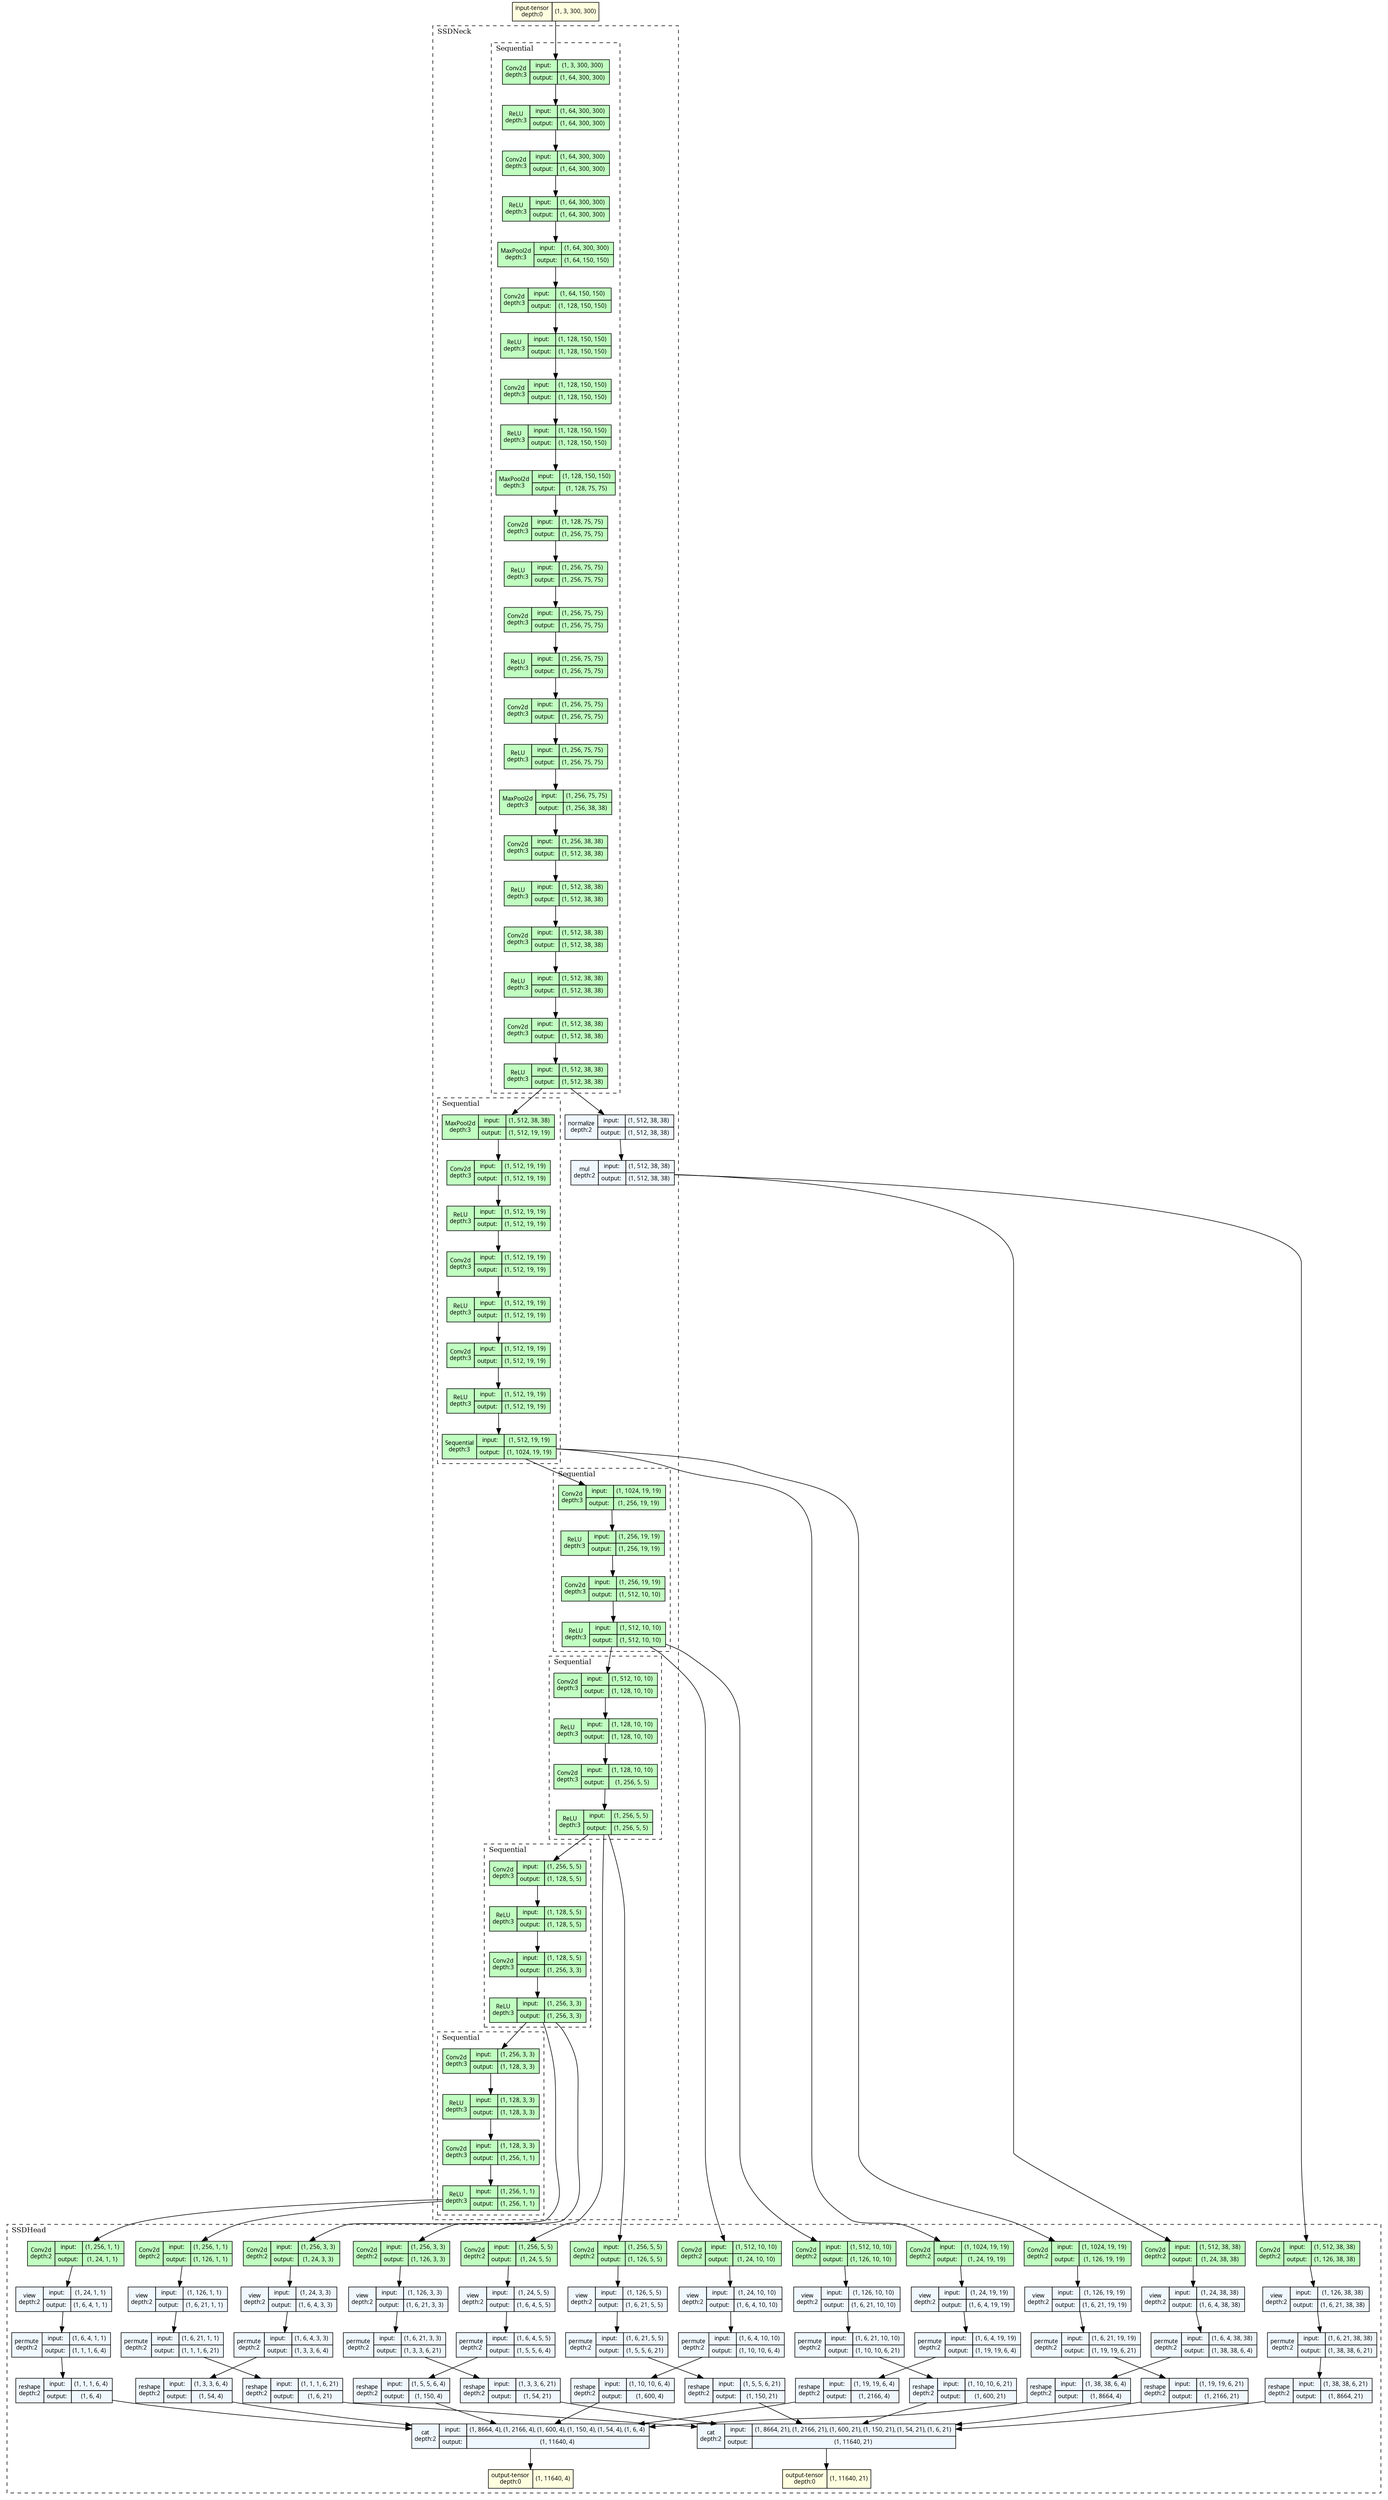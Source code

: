 strict digraph vgg16 {
	graph [ordering=in rankdir=TB size="71.1,71.1"]
	node [align=left fontname="Linux libertine" fontsize=10 height=0.2 margin=0 ranksep=0.1 shape=plaintext style=filled]
	edge [fontsize=10]
	0 [label=<
                    <TABLE BORDER="0" CELLBORDER="1"
                    CELLSPACING="0" CELLPADDING="4">
                        <TR><TD>input-tensor<BR/>depth:0</TD><TD>(1, 3, 300, 300)</TD></TR>
                    </TABLE>> fillcolor=lightyellow]
	subgraph cluster_2 {
		fontsize=12 label=SSDNeck labeljust=l style=dashed
		subgraph cluster_3 {
			fontsize=12 label=Sequential labeljust=l style=dashed
			1 [label=<
                    <TABLE BORDER="0" CELLBORDER="1"
                    CELLSPACING="0" CELLPADDING="4">
                    <TR>
                        <TD ROWSPAN="2">Conv2d<BR/>depth:3</TD>
                        <TD COLSPAN="2">input:</TD>
                        <TD COLSPAN="2">(1, 3, 300, 300) </TD>
                    </TR>
                    <TR>
                        <TD COLSPAN="2">output: </TD>
                        <TD COLSPAN="2">(1, 64, 300, 300) </TD>
                    </TR>
                    </TABLE>> fillcolor=darkseagreen1]
			2 [label=<
                    <TABLE BORDER="0" CELLBORDER="1"
                    CELLSPACING="0" CELLPADDING="4">
                    <TR>
                        <TD ROWSPAN="2">ReLU<BR/>depth:3</TD>
                        <TD COLSPAN="2">input:</TD>
                        <TD COLSPAN="2">(1, 64, 300, 300) </TD>
                    </TR>
                    <TR>
                        <TD COLSPAN="2">output: </TD>
                        <TD COLSPAN="2">(1, 64, 300, 300) </TD>
                    </TR>
                    </TABLE>> fillcolor=darkseagreen1]
			3 [label=<
                    <TABLE BORDER="0" CELLBORDER="1"
                    CELLSPACING="0" CELLPADDING="4">
                    <TR>
                        <TD ROWSPAN="2">Conv2d<BR/>depth:3</TD>
                        <TD COLSPAN="2">input:</TD>
                        <TD COLSPAN="2">(1, 64, 300, 300) </TD>
                    </TR>
                    <TR>
                        <TD COLSPAN="2">output: </TD>
                        <TD COLSPAN="2">(1, 64, 300, 300) </TD>
                    </TR>
                    </TABLE>> fillcolor=darkseagreen1]
			4 [label=<
                    <TABLE BORDER="0" CELLBORDER="1"
                    CELLSPACING="0" CELLPADDING="4">
                    <TR>
                        <TD ROWSPAN="2">ReLU<BR/>depth:3</TD>
                        <TD COLSPAN="2">input:</TD>
                        <TD COLSPAN="2">(1, 64, 300, 300) </TD>
                    </TR>
                    <TR>
                        <TD COLSPAN="2">output: </TD>
                        <TD COLSPAN="2">(1, 64, 300, 300) </TD>
                    </TR>
                    </TABLE>> fillcolor=darkseagreen1]
			5 [label=<
                    <TABLE BORDER="0" CELLBORDER="1"
                    CELLSPACING="0" CELLPADDING="4">
                    <TR>
                        <TD ROWSPAN="2">MaxPool2d<BR/>depth:3</TD>
                        <TD COLSPAN="2">input:</TD>
                        <TD COLSPAN="2">(1, 64, 300, 300) </TD>
                    </TR>
                    <TR>
                        <TD COLSPAN="2">output: </TD>
                        <TD COLSPAN="2">(1, 64, 150, 150) </TD>
                    </TR>
                    </TABLE>> fillcolor=darkseagreen1]
			6 [label=<
                    <TABLE BORDER="0" CELLBORDER="1"
                    CELLSPACING="0" CELLPADDING="4">
                    <TR>
                        <TD ROWSPAN="2">Conv2d<BR/>depth:3</TD>
                        <TD COLSPAN="2">input:</TD>
                        <TD COLSPAN="2">(1, 64, 150, 150) </TD>
                    </TR>
                    <TR>
                        <TD COLSPAN="2">output: </TD>
                        <TD COLSPAN="2">(1, 128, 150, 150) </TD>
                    </TR>
                    </TABLE>> fillcolor=darkseagreen1]
			7 [label=<
                    <TABLE BORDER="0" CELLBORDER="1"
                    CELLSPACING="0" CELLPADDING="4">
                    <TR>
                        <TD ROWSPAN="2">ReLU<BR/>depth:3</TD>
                        <TD COLSPAN="2">input:</TD>
                        <TD COLSPAN="2">(1, 128, 150, 150) </TD>
                    </TR>
                    <TR>
                        <TD COLSPAN="2">output: </TD>
                        <TD COLSPAN="2">(1, 128, 150, 150) </TD>
                    </TR>
                    </TABLE>> fillcolor=darkseagreen1]
			8 [label=<
                    <TABLE BORDER="0" CELLBORDER="1"
                    CELLSPACING="0" CELLPADDING="4">
                    <TR>
                        <TD ROWSPAN="2">Conv2d<BR/>depth:3</TD>
                        <TD COLSPAN="2">input:</TD>
                        <TD COLSPAN="2">(1, 128, 150, 150) </TD>
                    </TR>
                    <TR>
                        <TD COLSPAN="2">output: </TD>
                        <TD COLSPAN="2">(1, 128, 150, 150) </TD>
                    </TR>
                    </TABLE>> fillcolor=darkseagreen1]
			9 [label=<
                    <TABLE BORDER="0" CELLBORDER="1"
                    CELLSPACING="0" CELLPADDING="4">
                    <TR>
                        <TD ROWSPAN="2">ReLU<BR/>depth:3</TD>
                        <TD COLSPAN="2">input:</TD>
                        <TD COLSPAN="2">(1, 128, 150, 150) </TD>
                    </TR>
                    <TR>
                        <TD COLSPAN="2">output: </TD>
                        <TD COLSPAN="2">(1, 128, 150, 150) </TD>
                    </TR>
                    </TABLE>> fillcolor=darkseagreen1]
			10 [label=<
                    <TABLE BORDER="0" CELLBORDER="1"
                    CELLSPACING="0" CELLPADDING="4">
                    <TR>
                        <TD ROWSPAN="2">MaxPool2d<BR/>depth:3</TD>
                        <TD COLSPAN="2">input:</TD>
                        <TD COLSPAN="2">(1, 128, 150, 150) </TD>
                    </TR>
                    <TR>
                        <TD COLSPAN="2">output: </TD>
                        <TD COLSPAN="2">(1, 128, 75, 75) </TD>
                    </TR>
                    </TABLE>> fillcolor=darkseagreen1]
			11 [label=<
                    <TABLE BORDER="0" CELLBORDER="1"
                    CELLSPACING="0" CELLPADDING="4">
                    <TR>
                        <TD ROWSPAN="2">Conv2d<BR/>depth:3</TD>
                        <TD COLSPAN="2">input:</TD>
                        <TD COLSPAN="2">(1, 128, 75, 75) </TD>
                    </TR>
                    <TR>
                        <TD COLSPAN="2">output: </TD>
                        <TD COLSPAN="2">(1, 256, 75, 75) </TD>
                    </TR>
                    </TABLE>> fillcolor=darkseagreen1]
			12 [label=<
                    <TABLE BORDER="0" CELLBORDER="1"
                    CELLSPACING="0" CELLPADDING="4">
                    <TR>
                        <TD ROWSPAN="2">ReLU<BR/>depth:3</TD>
                        <TD COLSPAN="2">input:</TD>
                        <TD COLSPAN="2">(1, 256, 75, 75) </TD>
                    </TR>
                    <TR>
                        <TD COLSPAN="2">output: </TD>
                        <TD COLSPAN="2">(1, 256, 75, 75) </TD>
                    </TR>
                    </TABLE>> fillcolor=darkseagreen1]
			13 [label=<
                    <TABLE BORDER="0" CELLBORDER="1"
                    CELLSPACING="0" CELLPADDING="4">
                    <TR>
                        <TD ROWSPAN="2">Conv2d<BR/>depth:3</TD>
                        <TD COLSPAN="2">input:</TD>
                        <TD COLSPAN="2">(1, 256, 75, 75) </TD>
                    </TR>
                    <TR>
                        <TD COLSPAN="2">output: </TD>
                        <TD COLSPAN="2">(1, 256, 75, 75) </TD>
                    </TR>
                    </TABLE>> fillcolor=darkseagreen1]
			14 [label=<
                    <TABLE BORDER="0" CELLBORDER="1"
                    CELLSPACING="0" CELLPADDING="4">
                    <TR>
                        <TD ROWSPAN="2">ReLU<BR/>depth:3</TD>
                        <TD COLSPAN="2">input:</TD>
                        <TD COLSPAN="2">(1, 256, 75, 75) </TD>
                    </TR>
                    <TR>
                        <TD COLSPAN="2">output: </TD>
                        <TD COLSPAN="2">(1, 256, 75, 75) </TD>
                    </TR>
                    </TABLE>> fillcolor=darkseagreen1]
			15 [label=<
                    <TABLE BORDER="0" CELLBORDER="1"
                    CELLSPACING="0" CELLPADDING="4">
                    <TR>
                        <TD ROWSPAN="2">Conv2d<BR/>depth:3</TD>
                        <TD COLSPAN="2">input:</TD>
                        <TD COLSPAN="2">(1, 256, 75, 75) </TD>
                    </TR>
                    <TR>
                        <TD COLSPAN="2">output: </TD>
                        <TD COLSPAN="2">(1, 256, 75, 75) </TD>
                    </TR>
                    </TABLE>> fillcolor=darkseagreen1]
			16 [label=<
                    <TABLE BORDER="0" CELLBORDER="1"
                    CELLSPACING="0" CELLPADDING="4">
                    <TR>
                        <TD ROWSPAN="2">ReLU<BR/>depth:3</TD>
                        <TD COLSPAN="2">input:</TD>
                        <TD COLSPAN="2">(1, 256, 75, 75) </TD>
                    </TR>
                    <TR>
                        <TD COLSPAN="2">output: </TD>
                        <TD COLSPAN="2">(1, 256, 75, 75) </TD>
                    </TR>
                    </TABLE>> fillcolor=darkseagreen1]
			17 [label=<
                    <TABLE BORDER="0" CELLBORDER="1"
                    CELLSPACING="0" CELLPADDING="4">
                    <TR>
                        <TD ROWSPAN="2">MaxPool2d<BR/>depth:3</TD>
                        <TD COLSPAN="2">input:</TD>
                        <TD COLSPAN="2">(1, 256, 75, 75) </TD>
                    </TR>
                    <TR>
                        <TD COLSPAN="2">output: </TD>
                        <TD COLSPAN="2">(1, 256, 38, 38) </TD>
                    </TR>
                    </TABLE>> fillcolor=darkseagreen1]
			18 [label=<
                    <TABLE BORDER="0" CELLBORDER="1"
                    CELLSPACING="0" CELLPADDING="4">
                    <TR>
                        <TD ROWSPAN="2">Conv2d<BR/>depth:3</TD>
                        <TD COLSPAN="2">input:</TD>
                        <TD COLSPAN="2">(1, 256, 38, 38) </TD>
                    </TR>
                    <TR>
                        <TD COLSPAN="2">output: </TD>
                        <TD COLSPAN="2">(1, 512, 38, 38) </TD>
                    </TR>
                    </TABLE>> fillcolor=darkseagreen1]
			19 [label=<
                    <TABLE BORDER="0" CELLBORDER="1"
                    CELLSPACING="0" CELLPADDING="4">
                    <TR>
                        <TD ROWSPAN="2">ReLU<BR/>depth:3</TD>
                        <TD COLSPAN="2">input:</TD>
                        <TD COLSPAN="2">(1, 512, 38, 38) </TD>
                    </TR>
                    <TR>
                        <TD COLSPAN="2">output: </TD>
                        <TD COLSPAN="2">(1, 512, 38, 38) </TD>
                    </TR>
                    </TABLE>> fillcolor=darkseagreen1]
			20 [label=<
                    <TABLE BORDER="0" CELLBORDER="1"
                    CELLSPACING="0" CELLPADDING="4">
                    <TR>
                        <TD ROWSPAN="2">Conv2d<BR/>depth:3</TD>
                        <TD COLSPAN="2">input:</TD>
                        <TD COLSPAN="2">(1, 512, 38, 38) </TD>
                    </TR>
                    <TR>
                        <TD COLSPAN="2">output: </TD>
                        <TD COLSPAN="2">(1, 512, 38, 38) </TD>
                    </TR>
                    </TABLE>> fillcolor=darkseagreen1]
			21 [label=<
                    <TABLE BORDER="0" CELLBORDER="1"
                    CELLSPACING="0" CELLPADDING="4">
                    <TR>
                        <TD ROWSPAN="2">ReLU<BR/>depth:3</TD>
                        <TD COLSPAN="2">input:</TD>
                        <TD COLSPAN="2">(1, 512, 38, 38) </TD>
                    </TR>
                    <TR>
                        <TD COLSPAN="2">output: </TD>
                        <TD COLSPAN="2">(1, 512, 38, 38) </TD>
                    </TR>
                    </TABLE>> fillcolor=darkseagreen1]
			22 [label=<
                    <TABLE BORDER="0" CELLBORDER="1"
                    CELLSPACING="0" CELLPADDING="4">
                    <TR>
                        <TD ROWSPAN="2">Conv2d<BR/>depth:3</TD>
                        <TD COLSPAN="2">input:</TD>
                        <TD COLSPAN="2">(1, 512, 38, 38) </TD>
                    </TR>
                    <TR>
                        <TD COLSPAN="2">output: </TD>
                        <TD COLSPAN="2">(1, 512, 38, 38) </TD>
                    </TR>
                    </TABLE>> fillcolor=darkseagreen1]
			23 [label=<
                    <TABLE BORDER="0" CELLBORDER="1"
                    CELLSPACING="0" CELLPADDING="4">
                    <TR>
                        <TD ROWSPAN="2">ReLU<BR/>depth:3</TD>
                        <TD COLSPAN="2">input:</TD>
                        <TD COLSPAN="2">(1, 512, 38, 38) </TD>
                    </TR>
                    <TR>
                        <TD COLSPAN="2">output: </TD>
                        <TD COLSPAN="2">(1, 512, 38, 38) </TD>
                    </TR>
                    </TABLE>> fillcolor=darkseagreen1]
		}
		24 [label=<
                    <TABLE BORDER="0" CELLBORDER="1"
                    CELLSPACING="0" CELLPADDING="4">
                    <TR>
                        <TD ROWSPAN="2">normalize<BR/>depth:2</TD>
                        <TD COLSPAN="2">input:</TD>
                        <TD COLSPAN="2">(1, 512, 38, 38) </TD>
                    </TR>
                    <TR>
                        <TD COLSPAN="2">output: </TD>
                        <TD COLSPAN="2">(1, 512, 38, 38) </TD>
                    </TR>
                    </TABLE>> fillcolor=aliceblue]
		25 [label=<
                    <TABLE BORDER="0" CELLBORDER="1"
                    CELLSPACING="0" CELLPADDING="4">
                    <TR>
                        <TD ROWSPAN="2">mul<BR/>depth:2</TD>
                        <TD COLSPAN="2">input:</TD>
                        <TD COLSPAN="2">(1, 512, 38, 38) </TD>
                    </TR>
                    <TR>
                        <TD COLSPAN="2">output: </TD>
                        <TD COLSPAN="2">(1, 512, 38, 38) </TD>
                    </TR>
                    </TABLE>> fillcolor=aliceblue]
		subgraph cluster_4 {
			fontsize=12 label=Sequential labeljust=l style=dashed
			26 [label=<
                    <TABLE BORDER="0" CELLBORDER="1"
                    CELLSPACING="0" CELLPADDING="4">
                    <TR>
                        <TD ROWSPAN="2">MaxPool2d<BR/>depth:3</TD>
                        <TD COLSPAN="2">input:</TD>
                        <TD COLSPAN="2">(1, 512, 38, 38) </TD>
                    </TR>
                    <TR>
                        <TD COLSPAN="2">output: </TD>
                        <TD COLSPAN="2">(1, 512, 19, 19) </TD>
                    </TR>
                    </TABLE>> fillcolor=darkseagreen1]
			27 [label=<
                    <TABLE BORDER="0" CELLBORDER="1"
                    CELLSPACING="0" CELLPADDING="4">
                    <TR>
                        <TD ROWSPAN="2">Conv2d<BR/>depth:3</TD>
                        <TD COLSPAN="2">input:</TD>
                        <TD COLSPAN="2">(1, 512, 19, 19) </TD>
                    </TR>
                    <TR>
                        <TD COLSPAN="2">output: </TD>
                        <TD COLSPAN="2">(1, 512, 19, 19) </TD>
                    </TR>
                    </TABLE>> fillcolor=darkseagreen1]
			28 [label=<
                    <TABLE BORDER="0" CELLBORDER="1"
                    CELLSPACING="0" CELLPADDING="4">
                    <TR>
                        <TD ROWSPAN="2">ReLU<BR/>depth:3</TD>
                        <TD COLSPAN="2">input:</TD>
                        <TD COLSPAN="2">(1, 512, 19, 19) </TD>
                    </TR>
                    <TR>
                        <TD COLSPAN="2">output: </TD>
                        <TD COLSPAN="2">(1, 512, 19, 19) </TD>
                    </TR>
                    </TABLE>> fillcolor=darkseagreen1]
			29 [label=<
                    <TABLE BORDER="0" CELLBORDER="1"
                    CELLSPACING="0" CELLPADDING="4">
                    <TR>
                        <TD ROWSPAN="2">Conv2d<BR/>depth:3</TD>
                        <TD COLSPAN="2">input:</TD>
                        <TD COLSPAN="2">(1, 512, 19, 19) </TD>
                    </TR>
                    <TR>
                        <TD COLSPAN="2">output: </TD>
                        <TD COLSPAN="2">(1, 512, 19, 19) </TD>
                    </TR>
                    </TABLE>> fillcolor=darkseagreen1]
			30 [label=<
                    <TABLE BORDER="0" CELLBORDER="1"
                    CELLSPACING="0" CELLPADDING="4">
                    <TR>
                        <TD ROWSPAN="2">ReLU<BR/>depth:3</TD>
                        <TD COLSPAN="2">input:</TD>
                        <TD COLSPAN="2">(1, 512, 19, 19) </TD>
                    </TR>
                    <TR>
                        <TD COLSPAN="2">output: </TD>
                        <TD COLSPAN="2">(1, 512, 19, 19) </TD>
                    </TR>
                    </TABLE>> fillcolor=darkseagreen1]
			31 [label=<
                    <TABLE BORDER="0" CELLBORDER="1"
                    CELLSPACING="0" CELLPADDING="4">
                    <TR>
                        <TD ROWSPAN="2">Conv2d<BR/>depth:3</TD>
                        <TD COLSPAN="2">input:</TD>
                        <TD COLSPAN="2">(1, 512, 19, 19) </TD>
                    </TR>
                    <TR>
                        <TD COLSPAN="2">output: </TD>
                        <TD COLSPAN="2">(1, 512, 19, 19) </TD>
                    </TR>
                    </TABLE>> fillcolor=darkseagreen1]
			32 [label=<
                    <TABLE BORDER="0" CELLBORDER="1"
                    CELLSPACING="0" CELLPADDING="4">
                    <TR>
                        <TD ROWSPAN="2">ReLU<BR/>depth:3</TD>
                        <TD COLSPAN="2">input:</TD>
                        <TD COLSPAN="2">(1, 512, 19, 19) </TD>
                    </TR>
                    <TR>
                        <TD COLSPAN="2">output: </TD>
                        <TD COLSPAN="2">(1, 512, 19, 19) </TD>
                    </TR>
                    </TABLE>> fillcolor=darkseagreen1]
			33 [label=<
                    <TABLE BORDER="0" CELLBORDER="1"
                    CELLSPACING="0" CELLPADDING="4">
                    <TR>
                        <TD ROWSPAN="2">Sequential<BR/>depth:3</TD>
                        <TD COLSPAN="2">input:</TD>
                        <TD COLSPAN="2">(1, 512, 19, 19) </TD>
                    </TR>
                    <TR>
                        <TD COLSPAN="2">output: </TD>
                        <TD COLSPAN="2">(1, 1024, 19, 19) </TD>
                    </TR>
                    </TABLE>> fillcolor=darkseagreen1]
		}
		subgraph cluster_5 {
			fontsize=12 label=Sequential labeljust=l style=dashed
			34 [label=<
                    <TABLE BORDER="0" CELLBORDER="1"
                    CELLSPACING="0" CELLPADDING="4">
                    <TR>
                        <TD ROWSPAN="2">Conv2d<BR/>depth:3</TD>
                        <TD COLSPAN="2">input:</TD>
                        <TD COLSPAN="2">(1, 1024, 19, 19) </TD>
                    </TR>
                    <TR>
                        <TD COLSPAN="2">output: </TD>
                        <TD COLSPAN="2">(1, 256, 19, 19) </TD>
                    </TR>
                    </TABLE>> fillcolor=darkseagreen1]
			35 [label=<
                    <TABLE BORDER="0" CELLBORDER="1"
                    CELLSPACING="0" CELLPADDING="4">
                    <TR>
                        <TD ROWSPAN="2">ReLU<BR/>depth:3</TD>
                        <TD COLSPAN="2">input:</TD>
                        <TD COLSPAN="2">(1, 256, 19, 19) </TD>
                    </TR>
                    <TR>
                        <TD COLSPAN="2">output: </TD>
                        <TD COLSPAN="2">(1, 256, 19, 19) </TD>
                    </TR>
                    </TABLE>> fillcolor=darkseagreen1]
			36 [label=<
                    <TABLE BORDER="0" CELLBORDER="1"
                    CELLSPACING="0" CELLPADDING="4">
                    <TR>
                        <TD ROWSPAN="2">Conv2d<BR/>depth:3</TD>
                        <TD COLSPAN="2">input:</TD>
                        <TD COLSPAN="2">(1, 256, 19, 19) </TD>
                    </TR>
                    <TR>
                        <TD COLSPAN="2">output: </TD>
                        <TD COLSPAN="2">(1, 512, 10, 10) </TD>
                    </TR>
                    </TABLE>> fillcolor=darkseagreen1]
			37 [label=<
                    <TABLE BORDER="0" CELLBORDER="1"
                    CELLSPACING="0" CELLPADDING="4">
                    <TR>
                        <TD ROWSPAN="2">ReLU<BR/>depth:3</TD>
                        <TD COLSPAN="2">input:</TD>
                        <TD COLSPAN="2">(1, 512, 10, 10) </TD>
                    </TR>
                    <TR>
                        <TD COLSPAN="2">output: </TD>
                        <TD COLSPAN="2">(1, 512, 10, 10) </TD>
                    </TR>
                    </TABLE>> fillcolor=darkseagreen1]
		}
		subgraph cluster_6 {
			fontsize=12 label=Sequential labeljust=l style=dashed
			38 [label=<
                    <TABLE BORDER="0" CELLBORDER="1"
                    CELLSPACING="0" CELLPADDING="4">
                    <TR>
                        <TD ROWSPAN="2">Conv2d<BR/>depth:3</TD>
                        <TD COLSPAN="2">input:</TD>
                        <TD COLSPAN="2">(1, 512, 10, 10) </TD>
                    </TR>
                    <TR>
                        <TD COLSPAN="2">output: </TD>
                        <TD COLSPAN="2">(1, 128, 10, 10) </TD>
                    </TR>
                    </TABLE>> fillcolor=darkseagreen1]
			39 [label=<
                    <TABLE BORDER="0" CELLBORDER="1"
                    CELLSPACING="0" CELLPADDING="4">
                    <TR>
                        <TD ROWSPAN="2">ReLU<BR/>depth:3</TD>
                        <TD COLSPAN="2">input:</TD>
                        <TD COLSPAN="2">(1, 128, 10, 10) </TD>
                    </TR>
                    <TR>
                        <TD COLSPAN="2">output: </TD>
                        <TD COLSPAN="2">(1, 128, 10, 10) </TD>
                    </TR>
                    </TABLE>> fillcolor=darkseagreen1]
			40 [label=<
                    <TABLE BORDER="0" CELLBORDER="1"
                    CELLSPACING="0" CELLPADDING="4">
                    <TR>
                        <TD ROWSPAN="2">Conv2d<BR/>depth:3</TD>
                        <TD COLSPAN="2">input:</TD>
                        <TD COLSPAN="2">(1, 128, 10, 10) </TD>
                    </TR>
                    <TR>
                        <TD COLSPAN="2">output: </TD>
                        <TD COLSPAN="2">(1, 256, 5, 5) </TD>
                    </TR>
                    </TABLE>> fillcolor=darkseagreen1]
			41 [label=<
                    <TABLE BORDER="0" CELLBORDER="1"
                    CELLSPACING="0" CELLPADDING="4">
                    <TR>
                        <TD ROWSPAN="2">ReLU<BR/>depth:3</TD>
                        <TD COLSPAN="2">input:</TD>
                        <TD COLSPAN="2">(1, 256, 5, 5) </TD>
                    </TR>
                    <TR>
                        <TD COLSPAN="2">output: </TD>
                        <TD COLSPAN="2">(1, 256, 5, 5) </TD>
                    </TR>
                    </TABLE>> fillcolor=darkseagreen1]
		}
		subgraph cluster_7 {
			fontsize=12 label=Sequential labeljust=l style=dashed
			42 [label=<
                    <TABLE BORDER="0" CELLBORDER="1"
                    CELLSPACING="0" CELLPADDING="4">
                    <TR>
                        <TD ROWSPAN="2">Conv2d<BR/>depth:3</TD>
                        <TD COLSPAN="2">input:</TD>
                        <TD COLSPAN="2">(1, 256, 5, 5) </TD>
                    </TR>
                    <TR>
                        <TD COLSPAN="2">output: </TD>
                        <TD COLSPAN="2">(1, 128, 5, 5) </TD>
                    </TR>
                    </TABLE>> fillcolor=darkseagreen1]
			43 [label=<
                    <TABLE BORDER="0" CELLBORDER="1"
                    CELLSPACING="0" CELLPADDING="4">
                    <TR>
                        <TD ROWSPAN="2">ReLU<BR/>depth:3</TD>
                        <TD COLSPAN="2">input:</TD>
                        <TD COLSPAN="2">(1, 128, 5, 5) </TD>
                    </TR>
                    <TR>
                        <TD COLSPAN="2">output: </TD>
                        <TD COLSPAN="2">(1, 128, 5, 5) </TD>
                    </TR>
                    </TABLE>> fillcolor=darkseagreen1]
			44 [label=<
                    <TABLE BORDER="0" CELLBORDER="1"
                    CELLSPACING="0" CELLPADDING="4">
                    <TR>
                        <TD ROWSPAN="2">Conv2d<BR/>depth:3</TD>
                        <TD COLSPAN="2">input:</TD>
                        <TD COLSPAN="2">(1, 128, 5, 5) </TD>
                    </TR>
                    <TR>
                        <TD COLSPAN="2">output: </TD>
                        <TD COLSPAN="2">(1, 256, 3, 3) </TD>
                    </TR>
                    </TABLE>> fillcolor=darkseagreen1]
			45 [label=<
                    <TABLE BORDER="0" CELLBORDER="1"
                    CELLSPACING="0" CELLPADDING="4">
                    <TR>
                        <TD ROWSPAN="2">ReLU<BR/>depth:3</TD>
                        <TD COLSPAN="2">input:</TD>
                        <TD COLSPAN="2">(1, 256, 3, 3) </TD>
                    </TR>
                    <TR>
                        <TD COLSPAN="2">output: </TD>
                        <TD COLSPAN="2">(1, 256, 3, 3) </TD>
                    </TR>
                    </TABLE>> fillcolor=darkseagreen1]
		}
		subgraph cluster_8 {
			fontsize=12 label=Sequential labeljust=l style=dashed
			46 [label=<
                    <TABLE BORDER="0" CELLBORDER="1"
                    CELLSPACING="0" CELLPADDING="4">
                    <TR>
                        <TD ROWSPAN="2">Conv2d<BR/>depth:3</TD>
                        <TD COLSPAN="2">input:</TD>
                        <TD COLSPAN="2">(1, 256, 3, 3) </TD>
                    </TR>
                    <TR>
                        <TD COLSPAN="2">output: </TD>
                        <TD COLSPAN="2">(1, 128, 3, 3) </TD>
                    </TR>
                    </TABLE>> fillcolor=darkseagreen1]
			47 [label=<
                    <TABLE BORDER="0" CELLBORDER="1"
                    CELLSPACING="0" CELLPADDING="4">
                    <TR>
                        <TD ROWSPAN="2">ReLU<BR/>depth:3</TD>
                        <TD COLSPAN="2">input:</TD>
                        <TD COLSPAN="2">(1, 128, 3, 3) </TD>
                    </TR>
                    <TR>
                        <TD COLSPAN="2">output: </TD>
                        <TD COLSPAN="2">(1, 128, 3, 3) </TD>
                    </TR>
                    </TABLE>> fillcolor=darkseagreen1]
			48 [label=<
                    <TABLE BORDER="0" CELLBORDER="1"
                    CELLSPACING="0" CELLPADDING="4">
                    <TR>
                        <TD ROWSPAN="2">Conv2d<BR/>depth:3</TD>
                        <TD COLSPAN="2">input:</TD>
                        <TD COLSPAN="2">(1, 128, 3, 3) </TD>
                    </TR>
                    <TR>
                        <TD COLSPAN="2">output: </TD>
                        <TD COLSPAN="2">(1, 256, 1, 1) </TD>
                    </TR>
                    </TABLE>> fillcolor=darkseagreen1]
			49 [label=<
                    <TABLE BORDER="0" CELLBORDER="1"
                    CELLSPACING="0" CELLPADDING="4">
                    <TR>
                        <TD ROWSPAN="2">ReLU<BR/>depth:3</TD>
                        <TD COLSPAN="2">input:</TD>
                        <TD COLSPAN="2">(1, 256, 1, 1) </TD>
                    </TR>
                    <TR>
                        <TD COLSPAN="2">output: </TD>
                        <TD COLSPAN="2">(1, 256, 1, 1) </TD>
                    </TR>
                    </TABLE>> fillcolor=darkseagreen1]
		}
	}
	subgraph cluster_9 {
		fontsize=12 label=SSDHead labeljust=l style=dashed
		50 [label=<
                    <TABLE BORDER="0" CELLBORDER="1"
                    CELLSPACING="0" CELLPADDING="4">
                    <TR>
                        <TD ROWSPAN="2">Conv2d<BR/>depth:2</TD>
                        <TD COLSPAN="2">input:</TD>
                        <TD COLSPAN="2">(1, 512, 38, 38) </TD>
                    </TR>
                    <TR>
                        <TD COLSPAN="2">output: </TD>
                        <TD COLSPAN="2">(1, 126, 38, 38) </TD>
                    </TR>
                    </TABLE>> fillcolor=darkseagreen1]
		51 [label=<
                    <TABLE BORDER="0" CELLBORDER="1"
                    CELLSPACING="0" CELLPADDING="4">
                    <TR>
                        <TD ROWSPAN="2">Conv2d<BR/>depth:2</TD>
                        <TD COLSPAN="2">input:</TD>
                        <TD COLSPAN="2">(1, 512, 38, 38) </TD>
                    </TR>
                    <TR>
                        <TD COLSPAN="2">output: </TD>
                        <TD COLSPAN="2">(1, 24, 38, 38) </TD>
                    </TR>
                    </TABLE>> fillcolor=darkseagreen1]
		52 [label=<
                    <TABLE BORDER="0" CELLBORDER="1"
                    CELLSPACING="0" CELLPADDING="4">
                    <TR>
                        <TD ROWSPAN="2">view<BR/>depth:2</TD>
                        <TD COLSPAN="2">input:</TD>
                        <TD COLSPAN="2">(1, 126, 38, 38) </TD>
                    </TR>
                    <TR>
                        <TD COLSPAN="2">output: </TD>
                        <TD COLSPAN="2">(1, 6, 21, 38, 38) </TD>
                    </TR>
                    </TABLE>> fillcolor=aliceblue]
		53 [label=<
                    <TABLE BORDER="0" CELLBORDER="1"
                    CELLSPACING="0" CELLPADDING="4">
                    <TR>
                        <TD ROWSPAN="2">permute<BR/>depth:2</TD>
                        <TD COLSPAN="2">input:</TD>
                        <TD COLSPAN="2">(1, 6, 21, 38, 38) </TD>
                    </TR>
                    <TR>
                        <TD COLSPAN="2">output: </TD>
                        <TD COLSPAN="2">(1, 38, 38, 6, 21) </TD>
                    </TR>
                    </TABLE>> fillcolor=aliceblue]
		54 [label=<
                    <TABLE BORDER="0" CELLBORDER="1"
                    CELLSPACING="0" CELLPADDING="4">
                    <TR>
                        <TD ROWSPAN="2">reshape<BR/>depth:2</TD>
                        <TD COLSPAN="2">input:</TD>
                        <TD COLSPAN="2">(1, 38, 38, 6, 21) </TD>
                    </TR>
                    <TR>
                        <TD COLSPAN="2">output: </TD>
                        <TD COLSPAN="2">(1, 8664, 21) </TD>
                    </TR>
                    </TABLE>> fillcolor=aliceblue]
		55 [label=<
                    <TABLE BORDER="0" CELLBORDER="1"
                    CELLSPACING="0" CELLPADDING="4">
                    <TR>
                        <TD ROWSPAN="2">view<BR/>depth:2</TD>
                        <TD COLSPAN="2">input:</TD>
                        <TD COLSPAN="2">(1, 24, 38, 38) </TD>
                    </TR>
                    <TR>
                        <TD COLSPAN="2">output: </TD>
                        <TD COLSPAN="2">(1, 6, 4, 38, 38) </TD>
                    </TR>
                    </TABLE>> fillcolor=aliceblue]
		56 [label=<
                    <TABLE BORDER="0" CELLBORDER="1"
                    CELLSPACING="0" CELLPADDING="4">
                    <TR>
                        <TD ROWSPAN="2">permute<BR/>depth:2</TD>
                        <TD COLSPAN="2">input:</TD>
                        <TD COLSPAN="2">(1, 6, 4, 38, 38) </TD>
                    </TR>
                    <TR>
                        <TD COLSPAN="2">output: </TD>
                        <TD COLSPAN="2">(1, 38, 38, 6, 4) </TD>
                    </TR>
                    </TABLE>> fillcolor=aliceblue]
		57 [label=<
                    <TABLE BORDER="0" CELLBORDER="1"
                    CELLSPACING="0" CELLPADDING="4">
                    <TR>
                        <TD ROWSPAN="2">reshape<BR/>depth:2</TD>
                        <TD COLSPAN="2">input:</TD>
                        <TD COLSPAN="2">(1, 38, 38, 6, 4) </TD>
                    </TR>
                    <TR>
                        <TD COLSPAN="2">output: </TD>
                        <TD COLSPAN="2">(1, 8664, 4) </TD>
                    </TR>
                    </TABLE>> fillcolor=aliceblue]
		58 [label=<
                    <TABLE BORDER="0" CELLBORDER="1"
                    CELLSPACING="0" CELLPADDING="4">
                    <TR>
                        <TD ROWSPAN="2">Conv2d<BR/>depth:2</TD>
                        <TD COLSPAN="2">input:</TD>
                        <TD COLSPAN="2">(1, 1024, 19, 19) </TD>
                    </TR>
                    <TR>
                        <TD COLSPAN="2">output: </TD>
                        <TD COLSPAN="2">(1, 126, 19, 19) </TD>
                    </TR>
                    </TABLE>> fillcolor=darkseagreen1]
		59 [label=<
                    <TABLE BORDER="0" CELLBORDER="1"
                    CELLSPACING="0" CELLPADDING="4">
                    <TR>
                        <TD ROWSPAN="2">Conv2d<BR/>depth:2</TD>
                        <TD COLSPAN="2">input:</TD>
                        <TD COLSPAN="2">(1, 1024, 19, 19) </TD>
                    </TR>
                    <TR>
                        <TD COLSPAN="2">output: </TD>
                        <TD COLSPAN="2">(1, 24, 19, 19) </TD>
                    </TR>
                    </TABLE>> fillcolor=darkseagreen1]
		60 [label=<
                    <TABLE BORDER="0" CELLBORDER="1"
                    CELLSPACING="0" CELLPADDING="4">
                    <TR>
                        <TD ROWSPAN="2">view<BR/>depth:2</TD>
                        <TD COLSPAN="2">input:</TD>
                        <TD COLSPAN="2">(1, 126, 19, 19) </TD>
                    </TR>
                    <TR>
                        <TD COLSPAN="2">output: </TD>
                        <TD COLSPAN="2">(1, 6, 21, 19, 19) </TD>
                    </TR>
                    </TABLE>> fillcolor=aliceblue]
		61 [label=<
                    <TABLE BORDER="0" CELLBORDER="1"
                    CELLSPACING="0" CELLPADDING="4">
                    <TR>
                        <TD ROWSPAN="2">permute<BR/>depth:2</TD>
                        <TD COLSPAN="2">input:</TD>
                        <TD COLSPAN="2">(1, 6, 21, 19, 19) </TD>
                    </TR>
                    <TR>
                        <TD COLSPAN="2">output: </TD>
                        <TD COLSPAN="2">(1, 19, 19, 6, 21) </TD>
                    </TR>
                    </TABLE>> fillcolor=aliceblue]
		62 [label=<
                    <TABLE BORDER="0" CELLBORDER="1"
                    CELLSPACING="0" CELLPADDING="4">
                    <TR>
                        <TD ROWSPAN="2">reshape<BR/>depth:2</TD>
                        <TD COLSPAN="2">input:</TD>
                        <TD COLSPAN="2">(1, 19, 19, 6, 21) </TD>
                    </TR>
                    <TR>
                        <TD COLSPAN="2">output: </TD>
                        <TD COLSPAN="2">(1, 2166, 21) </TD>
                    </TR>
                    </TABLE>> fillcolor=aliceblue]
		63 [label=<
                    <TABLE BORDER="0" CELLBORDER="1"
                    CELLSPACING="0" CELLPADDING="4">
                    <TR>
                        <TD ROWSPAN="2">view<BR/>depth:2</TD>
                        <TD COLSPAN="2">input:</TD>
                        <TD COLSPAN="2">(1, 24, 19, 19) </TD>
                    </TR>
                    <TR>
                        <TD COLSPAN="2">output: </TD>
                        <TD COLSPAN="2">(1, 6, 4, 19, 19) </TD>
                    </TR>
                    </TABLE>> fillcolor=aliceblue]
		64 [label=<
                    <TABLE BORDER="0" CELLBORDER="1"
                    CELLSPACING="0" CELLPADDING="4">
                    <TR>
                        <TD ROWSPAN="2">permute<BR/>depth:2</TD>
                        <TD COLSPAN="2">input:</TD>
                        <TD COLSPAN="2">(1, 6, 4, 19, 19) </TD>
                    </TR>
                    <TR>
                        <TD COLSPAN="2">output: </TD>
                        <TD COLSPAN="2">(1, 19, 19, 6, 4) </TD>
                    </TR>
                    </TABLE>> fillcolor=aliceblue]
		65 [label=<
                    <TABLE BORDER="0" CELLBORDER="1"
                    CELLSPACING="0" CELLPADDING="4">
                    <TR>
                        <TD ROWSPAN="2">reshape<BR/>depth:2</TD>
                        <TD COLSPAN="2">input:</TD>
                        <TD COLSPAN="2">(1, 19, 19, 6, 4) </TD>
                    </TR>
                    <TR>
                        <TD COLSPAN="2">output: </TD>
                        <TD COLSPAN="2">(1, 2166, 4) </TD>
                    </TR>
                    </TABLE>> fillcolor=aliceblue]
		66 [label=<
                    <TABLE BORDER="0" CELLBORDER="1"
                    CELLSPACING="0" CELLPADDING="4">
                    <TR>
                        <TD ROWSPAN="2">Conv2d<BR/>depth:2</TD>
                        <TD COLSPAN="2">input:</TD>
                        <TD COLSPAN="2">(1, 512, 10, 10) </TD>
                    </TR>
                    <TR>
                        <TD COLSPAN="2">output: </TD>
                        <TD COLSPAN="2">(1, 126, 10, 10) </TD>
                    </TR>
                    </TABLE>> fillcolor=darkseagreen1]
		67 [label=<
                    <TABLE BORDER="0" CELLBORDER="1"
                    CELLSPACING="0" CELLPADDING="4">
                    <TR>
                        <TD ROWSPAN="2">Conv2d<BR/>depth:2</TD>
                        <TD COLSPAN="2">input:</TD>
                        <TD COLSPAN="2">(1, 512, 10, 10) </TD>
                    </TR>
                    <TR>
                        <TD COLSPAN="2">output: </TD>
                        <TD COLSPAN="2">(1, 24, 10, 10) </TD>
                    </TR>
                    </TABLE>> fillcolor=darkseagreen1]
		68 [label=<
                    <TABLE BORDER="0" CELLBORDER="1"
                    CELLSPACING="0" CELLPADDING="4">
                    <TR>
                        <TD ROWSPAN="2">view<BR/>depth:2</TD>
                        <TD COLSPAN="2">input:</TD>
                        <TD COLSPAN="2">(1, 126, 10, 10) </TD>
                    </TR>
                    <TR>
                        <TD COLSPAN="2">output: </TD>
                        <TD COLSPAN="2">(1, 6, 21, 10, 10) </TD>
                    </TR>
                    </TABLE>> fillcolor=aliceblue]
		69 [label=<
                    <TABLE BORDER="0" CELLBORDER="1"
                    CELLSPACING="0" CELLPADDING="4">
                    <TR>
                        <TD ROWSPAN="2">permute<BR/>depth:2</TD>
                        <TD COLSPAN="2">input:</TD>
                        <TD COLSPAN="2">(1, 6, 21, 10, 10) </TD>
                    </TR>
                    <TR>
                        <TD COLSPAN="2">output: </TD>
                        <TD COLSPAN="2">(1, 10, 10, 6, 21) </TD>
                    </TR>
                    </TABLE>> fillcolor=aliceblue]
		70 [label=<
                    <TABLE BORDER="0" CELLBORDER="1"
                    CELLSPACING="0" CELLPADDING="4">
                    <TR>
                        <TD ROWSPAN="2">reshape<BR/>depth:2</TD>
                        <TD COLSPAN="2">input:</TD>
                        <TD COLSPAN="2">(1, 10, 10, 6, 21) </TD>
                    </TR>
                    <TR>
                        <TD COLSPAN="2">output: </TD>
                        <TD COLSPAN="2">(1, 600, 21) </TD>
                    </TR>
                    </TABLE>> fillcolor=aliceblue]
		71 [label=<
                    <TABLE BORDER="0" CELLBORDER="1"
                    CELLSPACING="0" CELLPADDING="4">
                    <TR>
                        <TD ROWSPAN="2">view<BR/>depth:2</TD>
                        <TD COLSPAN="2">input:</TD>
                        <TD COLSPAN="2">(1, 24, 10, 10) </TD>
                    </TR>
                    <TR>
                        <TD COLSPAN="2">output: </TD>
                        <TD COLSPAN="2">(1, 6, 4, 10, 10) </TD>
                    </TR>
                    </TABLE>> fillcolor=aliceblue]
		72 [label=<
                    <TABLE BORDER="0" CELLBORDER="1"
                    CELLSPACING="0" CELLPADDING="4">
                    <TR>
                        <TD ROWSPAN="2">permute<BR/>depth:2</TD>
                        <TD COLSPAN="2">input:</TD>
                        <TD COLSPAN="2">(1, 6, 4, 10, 10) </TD>
                    </TR>
                    <TR>
                        <TD COLSPAN="2">output: </TD>
                        <TD COLSPAN="2">(1, 10, 10, 6, 4) </TD>
                    </TR>
                    </TABLE>> fillcolor=aliceblue]
		73 [label=<
                    <TABLE BORDER="0" CELLBORDER="1"
                    CELLSPACING="0" CELLPADDING="4">
                    <TR>
                        <TD ROWSPAN="2">reshape<BR/>depth:2</TD>
                        <TD COLSPAN="2">input:</TD>
                        <TD COLSPAN="2">(1, 10, 10, 6, 4) </TD>
                    </TR>
                    <TR>
                        <TD COLSPAN="2">output: </TD>
                        <TD COLSPAN="2">(1, 600, 4) </TD>
                    </TR>
                    </TABLE>> fillcolor=aliceblue]
		74 [label=<
                    <TABLE BORDER="0" CELLBORDER="1"
                    CELLSPACING="0" CELLPADDING="4">
                    <TR>
                        <TD ROWSPAN="2">Conv2d<BR/>depth:2</TD>
                        <TD COLSPAN="2">input:</TD>
                        <TD COLSPAN="2">(1, 256, 5, 5) </TD>
                    </TR>
                    <TR>
                        <TD COLSPAN="2">output: </TD>
                        <TD COLSPAN="2">(1, 126, 5, 5) </TD>
                    </TR>
                    </TABLE>> fillcolor=darkseagreen1]
		75 [label=<
                    <TABLE BORDER="0" CELLBORDER="1"
                    CELLSPACING="0" CELLPADDING="4">
                    <TR>
                        <TD ROWSPAN="2">Conv2d<BR/>depth:2</TD>
                        <TD COLSPAN="2">input:</TD>
                        <TD COLSPAN="2">(1, 256, 5, 5) </TD>
                    </TR>
                    <TR>
                        <TD COLSPAN="2">output: </TD>
                        <TD COLSPAN="2">(1, 24, 5, 5) </TD>
                    </TR>
                    </TABLE>> fillcolor=darkseagreen1]
		76 [label=<
                    <TABLE BORDER="0" CELLBORDER="1"
                    CELLSPACING="0" CELLPADDING="4">
                    <TR>
                        <TD ROWSPAN="2">view<BR/>depth:2</TD>
                        <TD COLSPAN="2">input:</TD>
                        <TD COLSPAN="2">(1, 126, 5, 5) </TD>
                    </TR>
                    <TR>
                        <TD COLSPAN="2">output: </TD>
                        <TD COLSPAN="2">(1, 6, 21, 5, 5) </TD>
                    </TR>
                    </TABLE>> fillcolor=aliceblue]
		77 [label=<
                    <TABLE BORDER="0" CELLBORDER="1"
                    CELLSPACING="0" CELLPADDING="4">
                    <TR>
                        <TD ROWSPAN="2">permute<BR/>depth:2</TD>
                        <TD COLSPAN="2">input:</TD>
                        <TD COLSPAN="2">(1, 6, 21, 5, 5) </TD>
                    </TR>
                    <TR>
                        <TD COLSPAN="2">output: </TD>
                        <TD COLSPAN="2">(1, 5, 5, 6, 21) </TD>
                    </TR>
                    </TABLE>> fillcolor=aliceblue]
		78 [label=<
                    <TABLE BORDER="0" CELLBORDER="1"
                    CELLSPACING="0" CELLPADDING="4">
                    <TR>
                        <TD ROWSPAN="2">reshape<BR/>depth:2</TD>
                        <TD COLSPAN="2">input:</TD>
                        <TD COLSPAN="2">(1, 5, 5, 6, 21) </TD>
                    </TR>
                    <TR>
                        <TD COLSPAN="2">output: </TD>
                        <TD COLSPAN="2">(1, 150, 21) </TD>
                    </TR>
                    </TABLE>> fillcolor=aliceblue]
		79 [label=<
                    <TABLE BORDER="0" CELLBORDER="1"
                    CELLSPACING="0" CELLPADDING="4">
                    <TR>
                        <TD ROWSPAN="2">view<BR/>depth:2</TD>
                        <TD COLSPAN="2">input:</TD>
                        <TD COLSPAN="2">(1, 24, 5, 5) </TD>
                    </TR>
                    <TR>
                        <TD COLSPAN="2">output: </TD>
                        <TD COLSPAN="2">(1, 6, 4, 5, 5) </TD>
                    </TR>
                    </TABLE>> fillcolor=aliceblue]
		80 [label=<
                    <TABLE BORDER="0" CELLBORDER="1"
                    CELLSPACING="0" CELLPADDING="4">
                    <TR>
                        <TD ROWSPAN="2">permute<BR/>depth:2</TD>
                        <TD COLSPAN="2">input:</TD>
                        <TD COLSPAN="2">(1, 6, 4, 5, 5) </TD>
                    </TR>
                    <TR>
                        <TD COLSPAN="2">output: </TD>
                        <TD COLSPAN="2">(1, 5, 5, 6, 4) </TD>
                    </TR>
                    </TABLE>> fillcolor=aliceblue]
		81 [label=<
                    <TABLE BORDER="0" CELLBORDER="1"
                    CELLSPACING="0" CELLPADDING="4">
                    <TR>
                        <TD ROWSPAN="2">reshape<BR/>depth:2</TD>
                        <TD COLSPAN="2">input:</TD>
                        <TD COLSPAN="2">(1, 5, 5, 6, 4) </TD>
                    </TR>
                    <TR>
                        <TD COLSPAN="2">output: </TD>
                        <TD COLSPAN="2">(1, 150, 4) </TD>
                    </TR>
                    </TABLE>> fillcolor=aliceblue]
		82 [label=<
                    <TABLE BORDER="0" CELLBORDER="1"
                    CELLSPACING="0" CELLPADDING="4">
                    <TR>
                        <TD ROWSPAN="2">Conv2d<BR/>depth:2</TD>
                        <TD COLSPAN="2">input:</TD>
                        <TD COLSPAN="2">(1, 256, 3, 3) </TD>
                    </TR>
                    <TR>
                        <TD COLSPAN="2">output: </TD>
                        <TD COLSPAN="2">(1, 126, 3, 3) </TD>
                    </TR>
                    </TABLE>> fillcolor=darkseagreen1]
		83 [label=<
                    <TABLE BORDER="0" CELLBORDER="1"
                    CELLSPACING="0" CELLPADDING="4">
                    <TR>
                        <TD ROWSPAN="2">Conv2d<BR/>depth:2</TD>
                        <TD COLSPAN="2">input:</TD>
                        <TD COLSPAN="2">(1, 256, 3, 3) </TD>
                    </TR>
                    <TR>
                        <TD COLSPAN="2">output: </TD>
                        <TD COLSPAN="2">(1, 24, 3, 3) </TD>
                    </TR>
                    </TABLE>> fillcolor=darkseagreen1]
		84 [label=<
                    <TABLE BORDER="0" CELLBORDER="1"
                    CELLSPACING="0" CELLPADDING="4">
                    <TR>
                        <TD ROWSPAN="2">view<BR/>depth:2</TD>
                        <TD COLSPAN="2">input:</TD>
                        <TD COLSPAN="2">(1, 126, 3, 3) </TD>
                    </TR>
                    <TR>
                        <TD COLSPAN="2">output: </TD>
                        <TD COLSPAN="2">(1, 6, 21, 3, 3) </TD>
                    </TR>
                    </TABLE>> fillcolor=aliceblue]
		85 [label=<
                    <TABLE BORDER="0" CELLBORDER="1"
                    CELLSPACING="0" CELLPADDING="4">
                    <TR>
                        <TD ROWSPAN="2">permute<BR/>depth:2</TD>
                        <TD COLSPAN="2">input:</TD>
                        <TD COLSPAN="2">(1, 6, 21, 3, 3) </TD>
                    </TR>
                    <TR>
                        <TD COLSPAN="2">output: </TD>
                        <TD COLSPAN="2">(1, 3, 3, 6, 21) </TD>
                    </TR>
                    </TABLE>> fillcolor=aliceblue]
		86 [label=<
                    <TABLE BORDER="0" CELLBORDER="1"
                    CELLSPACING="0" CELLPADDING="4">
                    <TR>
                        <TD ROWSPAN="2">reshape<BR/>depth:2</TD>
                        <TD COLSPAN="2">input:</TD>
                        <TD COLSPAN="2">(1, 3, 3, 6, 21) </TD>
                    </TR>
                    <TR>
                        <TD COLSPAN="2">output: </TD>
                        <TD COLSPAN="2">(1, 54, 21) </TD>
                    </TR>
                    </TABLE>> fillcolor=aliceblue]
		87 [label=<
                    <TABLE BORDER="0" CELLBORDER="1"
                    CELLSPACING="0" CELLPADDING="4">
                    <TR>
                        <TD ROWSPAN="2">view<BR/>depth:2</TD>
                        <TD COLSPAN="2">input:</TD>
                        <TD COLSPAN="2">(1, 24, 3, 3) </TD>
                    </TR>
                    <TR>
                        <TD COLSPAN="2">output: </TD>
                        <TD COLSPAN="2">(1, 6, 4, 3, 3) </TD>
                    </TR>
                    </TABLE>> fillcolor=aliceblue]
		88 [label=<
                    <TABLE BORDER="0" CELLBORDER="1"
                    CELLSPACING="0" CELLPADDING="4">
                    <TR>
                        <TD ROWSPAN="2">permute<BR/>depth:2</TD>
                        <TD COLSPAN="2">input:</TD>
                        <TD COLSPAN="2">(1, 6, 4, 3, 3) </TD>
                    </TR>
                    <TR>
                        <TD COLSPAN="2">output: </TD>
                        <TD COLSPAN="2">(1, 3, 3, 6, 4) </TD>
                    </TR>
                    </TABLE>> fillcolor=aliceblue]
		89 [label=<
                    <TABLE BORDER="0" CELLBORDER="1"
                    CELLSPACING="0" CELLPADDING="4">
                    <TR>
                        <TD ROWSPAN="2">reshape<BR/>depth:2</TD>
                        <TD COLSPAN="2">input:</TD>
                        <TD COLSPAN="2">(1, 3, 3, 6, 4) </TD>
                    </TR>
                    <TR>
                        <TD COLSPAN="2">output: </TD>
                        <TD COLSPAN="2">(1, 54, 4) </TD>
                    </TR>
                    </TABLE>> fillcolor=aliceblue]
		90 [label=<
                    <TABLE BORDER="0" CELLBORDER="1"
                    CELLSPACING="0" CELLPADDING="4">
                    <TR>
                        <TD ROWSPAN="2">Conv2d<BR/>depth:2</TD>
                        <TD COLSPAN="2">input:</TD>
                        <TD COLSPAN="2">(1, 256, 1, 1) </TD>
                    </TR>
                    <TR>
                        <TD COLSPAN="2">output: </TD>
                        <TD COLSPAN="2">(1, 126, 1, 1) </TD>
                    </TR>
                    </TABLE>> fillcolor=darkseagreen1]
		91 [label=<
                    <TABLE BORDER="0" CELLBORDER="1"
                    CELLSPACING="0" CELLPADDING="4">
                    <TR>
                        <TD ROWSPAN="2">Conv2d<BR/>depth:2</TD>
                        <TD COLSPAN="2">input:</TD>
                        <TD COLSPAN="2">(1, 256, 1, 1) </TD>
                    </TR>
                    <TR>
                        <TD COLSPAN="2">output: </TD>
                        <TD COLSPAN="2">(1, 24, 1, 1) </TD>
                    </TR>
                    </TABLE>> fillcolor=darkseagreen1]
		92 [label=<
                    <TABLE BORDER="0" CELLBORDER="1"
                    CELLSPACING="0" CELLPADDING="4">
                    <TR>
                        <TD ROWSPAN="2">view<BR/>depth:2</TD>
                        <TD COLSPAN="2">input:</TD>
                        <TD COLSPAN="2">(1, 126, 1, 1) </TD>
                    </TR>
                    <TR>
                        <TD COLSPAN="2">output: </TD>
                        <TD COLSPAN="2">(1, 6, 21, 1, 1) </TD>
                    </TR>
                    </TABLE>> fillcolor=aliceblue]
		93 [label=<
                    <TABLE BORDER="0" CELLBORDER="1"
                    CELLSPACING="0" CELLPADDING="4">
                    <TR>
                        <TD ROWSPAN="2">permute<BR/>depth:2</TD>
                        <TD COLSPAN="2">input:</TD>
                        <TD COLSPAN="2">(1, 6, 21, 1, 1) </TD>
                    </TR>
                    <TR>
                        <TD COLSPAN="2">output: </TD>
                        <TD COLSPAN="2">(1, 1, 1, 6, 21) </TD>
                    </TR>
                    </TABLE>> fillcolor=aliceblue]
		94 [label=<
                    <TABLE BORDER="0" CELLBORDER="1"
                    CELLSPACING="0" CELLPADDING="4">
                    <TR>
                        <TD ROWSPAN="2">reshape<BR/>depth:2</TD>
                        <TD COLSPAN="2">input:</TD>
                        <TD COLSPAN="2">(1, 1, 1, 6, 21) </TD>
                    </TR>
                    <TR>
                        <TD COLSPAN="2">output: </TD>
                        <TD COLSPAN="2">(1, 6, 21) </TD>
                    </TR>
                    </TABLE>> fillcolor=aliceblue]
		95 [label=<
                    <TABLE BORDER="0" CELLBORDER="1"
                    CELLSPACING="0" CELLPADDING="4">
                    <TR>
                        <TD ROWSPAN="2">view<BR/>depth:2</TD>
                        <TD COLSPAN="2">input:</TD>
                        <TD COLSPAN="2">(1, 24, 1, 1) </TD>
                    </TR>
                    <TR>
                        <TD COLSPAN="2">output: </TD>
                        <TD COLSPAN="2">(1, 6, 4, 1, 1) </TD>
                    </TR>
                    </TABLE>> fillcolor=aliceblue]
		96 [label=<
                    <TABLE BORDER="0" CELLBORDER="1"
                    CELLSPACING="0" CELLPADDING="4">
                    <TR>
                        <TD ROWSPAN="2">permute<BR/>depth:2</TD>
                        <TD COLSPAN="2">input:</TD>
                        <TD COLSPAN="2">(1, 6, 4, 1, 1) </TD>
                    </TR>
                    <TR>
                        <TD COLSPAN="2">output: </TD>
                        <TD COLSPAN="2">(1, 1, 1, 6, 4) </TD>
                    </TR>
                    </TABLE>> fillcolor=aliceblue]
		97 [label=<
                    <TABLE BORDER="0" CELLBORDER="1"
                    CELLSPACING="0" CELLPADDING="4">
                    <TR>
                        <TD ROWSPAN="2">reshape<BR/>depth:2</TD>
                        <TD COLSPAN="2">input:</TD>
                        <TD COLSPAN="2">(1, 1, 1, 6, 4) </TD>
                    </TR>
                    <TR>
                        <TD COLSPAN="2">output: </TD>
                        <TD COLSPAN="2">(1, 6, 4) </TD>
                    </TR>
                    </TABLE>> fillcolor=aliceblue]
		98 [label=<
                    <TABLE BORDER="0" CELLBORDER="1"
                    CELLSPACING="0" CELLPADDING="4">
                    <TR>
                        <TD ROWSPAN="2">cat<BR/>depth:2</TD>
                        <TD COLSPAN="2">input:</TD>
                        <TD COLSPAN="2">(1, 8664, 21), (1, 2166, 21), (1, 600, 21), (1, 150, 21), (1, 54, 21), (1, 6, 21) </TD>
                    </TR>
                    <TR>
                        <TD COLSPAN="2">output: </TD>
                        <TD COLSPAN="2">(1, 11640, 21) </TD>
                    </TR>
                    </TABLE>> fillcolor=aliceblue]
		99 [label=<
                    <TABLE BORDER="0" CELLBORDER="1"
                    CELLSPACING="0" CELLPADDING="4">
                        <TR><TD>output-tensor<BR/>depth:0</TD><TD>(1, 11640, 21)</TD></TR>
                    </TABLE>> fillcolor=lightyellow]
		100 [label=<
                    <TABLE BORDER="0" CELLBORDER="1"
                    CELLSPACING="0" CELLPADDING="4">
                    <TR>
                        <TD ROWSPAN="2">cat<BR/>depth:2</TD>
                        <TD COLSPAN="2">input:</TD>
                        <TD COLSPAN="2">(1, 8664, 4), (1, 2166, 4), (1, 600, 4), (1, 150, 4), (1, 54, 4), (1, 6, 4) </TD>
                    </TR>
                    <TR>
                        <TD COLSPAN="2">output: </TD>
                        <TD COLSPAN="2">(1, 11640, 4) </TD>
                    </TR>
                    </TABLE>> fillcolor=aliceblue]
		101 [label=<
                    <TABLE BORDER="0" CELLBORDER="1"
                    CELLSPACING="0" CELLPADDING="4">
                        <TR><TD>output-tensor<BR/>depth:0</TD><TD>(1, 11640, 4)</TD></TR>
                    </TABLE>> fillcolor=lightyellow]
	}
	0 -> 1
	1 -> 2
	2 -> 3
	3 -> 4
	4 -> 5
	5 -> 6
	6 -> 7
	7 -> 8
	8 -> 9
	9 -> 10
	10 -> 11
	11 -> 12
	12 -> 13
	13 -> 14
	14 -> 15
	15 -> 16
	16 -> 17
	17 -> 18
	18 -> 19
	19 -> 20
	20 -> 21
	21 -> 22
	22 -> 23
	23 -> 24
	24 -> 25
	23 -> 26
	26 -> 27
	27 -> 28
	28 -> 29
	29 -> 30
	30 -> 31
	31 -> 32
	32 -> 33
	33 -> 34
	34 -> 35
	35 -> 36
	36 -> 37
	37 -> 38
	38 -> 39
	39 -> 40
	40 -> 41
	41 -> 42
	42 -> 43
	43 -> 44
	44 -> 45
	45 -> 46
	46 -> 47
	47 -> 48
	48 -> 49
	25 -> 50
	25 -> 51
	33 -> 58
	33 -> 59
	37 -> 66
	37 -> 67
	41 -> 74
	41 -> 75
	45 -> 82
	45 -> 83
	49 -> 90
	49 -> 91
	50 -> 52
	51 -> 55
	52 -> 53
	53 -> 54
	54 -> 98
	55 -> 56
	56 -> 57
	57 -> 100
	58 -> 60
	59 -> 63
	60 -> 61
	61 -> 62
	62 -> 98
	63 -> 64
	64 -> 65
	65 -> 100
	66 -> 68
	67 -> 71
	68 -> 69
	69 -> 70
	70 -> 98
	71 -> 72
	72 -> 73
	73 -> 100
	74 -> 76
	75 -> 79
	76 -> 77
	77 -> 78
	78 -> 98
	79 -> 80
	80 -> 81
	81 -> 100
	82 -> 84
	83 -> 87
	84 -> 85
	85 -> 86
	86 -> 98
	87 -> 88
	88 -> 89
	89 -> 100
	90 -> 92
	91 -> 95
	92 -> 93
	93 -> 94
	94 -> 98
	95 -> 96
	96 -> 97
	97 -> 100
	98 -> 99
	100 -> 101
}
